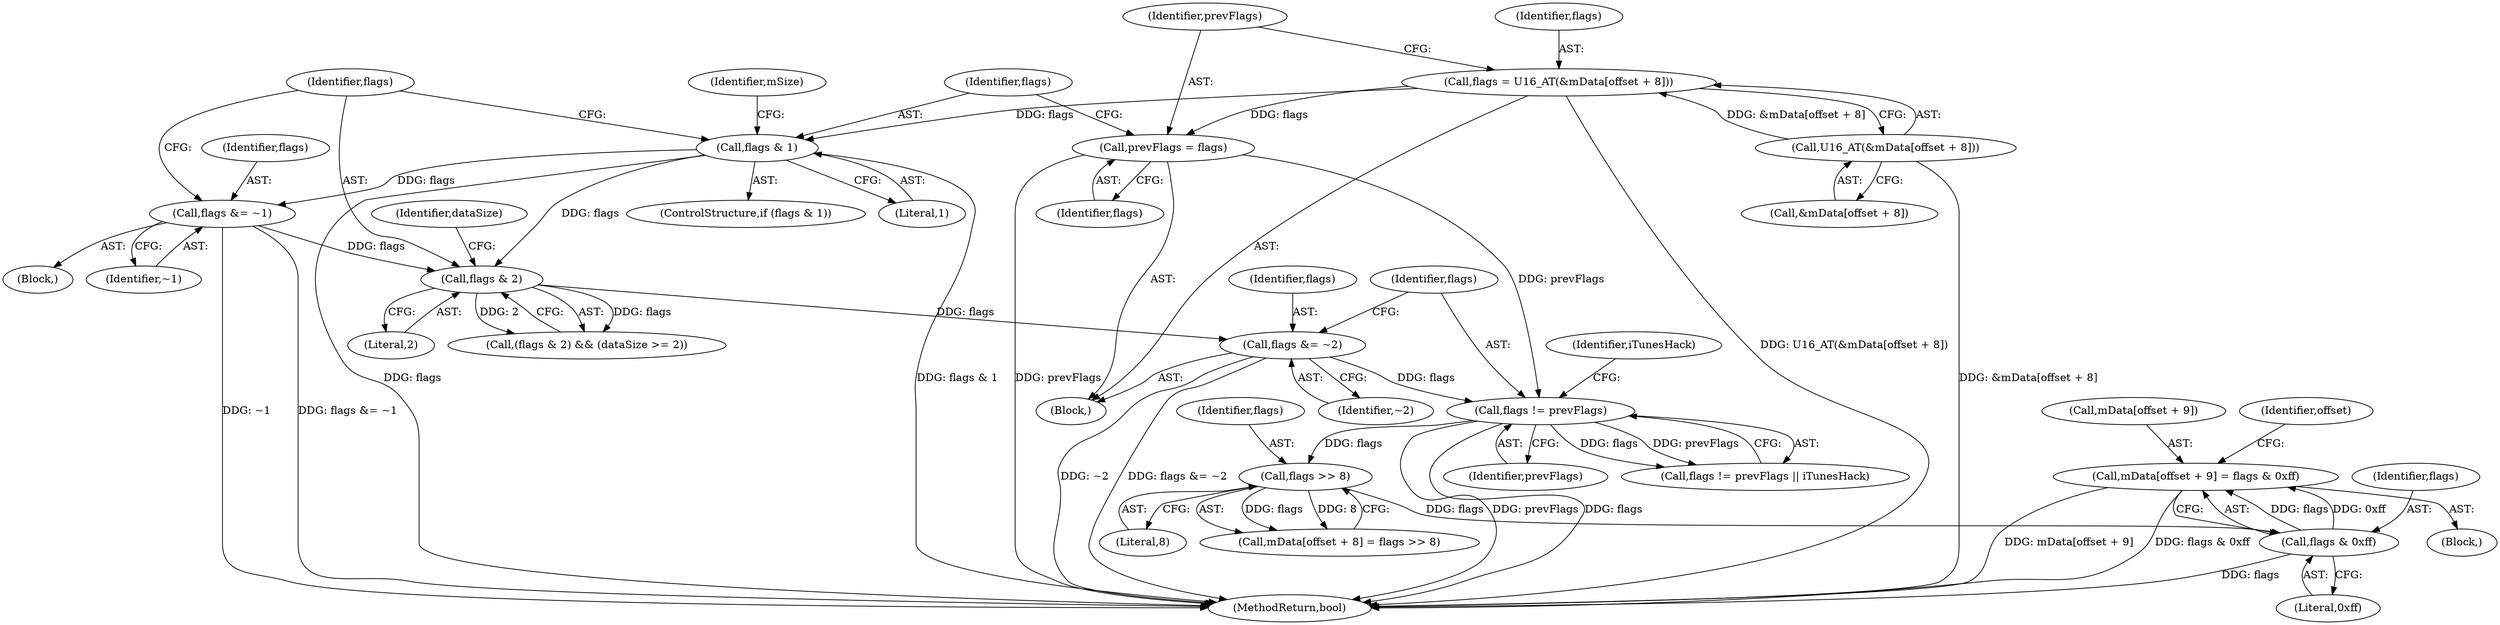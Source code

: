 digraph "0_Android_dd3ca4d6b81a9ae2ddf358b7b93d2f8c010921f5@array" {
"1000364" [label="(Call,mData[offset + 9] = flags & 0xff)"];
"1000370" [label="(Call,flags & 0xff)"];
"1000361" [label="(Call,flags >> 8)"];
"1000342" [label="(Call,flags != prevFlags)"];
"1000337" [label="(Call,flags &= ~2)"];
"1000240" [label="(Call,flags & 2)"];
"1000235" [label="(Call,flags &= ~1)"];
"1000190" [label="(Call,flags & 1)"];
"1000176" [label="(Call,flags = U16_AT(&mData[offset + 8]))"];
"1000178" [label="(Call,U16_AT(&mData[offset + 8]))"];
"1000186" [label="(Call,prevFlags = flags)"];
"1000197" [label="(Identifier,mSize)"];
"1000242" [label="(Literal,2)"];
"1000236" [label="(Identifier,flags)"];
"1000188" [label="(Identifier,flags)"];
"1000370" [label="(Call,flags & 0xff)"];
"1000355" [label="(Call,mData[offset + 8] = flags >> 8)"];
"1000374" [label="(Identifier,offset)"];
"1000345" [label="(Identifier,iTunesHack)"];
"1000362" [label="(Identifier,flags)"];
"1000186" [label="(Call,prevFlags = flags)"];
"1000191" [label="(Identifier,flags)"];
"1000177" [label="(Identifier,flags)"];
"1000371" [label="(Identifier,flags)"];
"1000372" [label="(Literal,0xff)"];
"1000239" [label="(Call,(flags & 2) && (dataSize >= 2))"];
"1000189" [label="(ControlStructure,if (flags & 1))"];
"1000190" [label="(Call,flags & 1)"];
"1000337" [label="(Call,flags &= ~2)"];
"1000346" [label="(Block,)"];
"1000124" [label="(Block,)"];
"1000237" [label="(Identifier,~1)"];
"1000178" [label="(Call,U16_AT(&mData[offset + 8]))"];
"1000341" [label="(Call,flags != prevFlags || iTunesHack)"];
"1000240" [label="(Call,flags & 2)"];
"1000344" [label="(Identifier,prevFlags)"];
"1000187" [label="(Identifier,prevFlags)"];
"1000235" [label="(Call,flags &= ~1)"];
"1000241" [label="(Identifier,flags)"];
"1000244" [label="(Identifier,dataSize)"];
"1000338" [label="(Identifier,flags)"];
"1000365" [label="(Call,mData[offset + 9])"];
"1000179" [label="(Call,&mData[offset + 8])"];
"1000176" [label="(Call,flags = U16_AT(&mData[offset + 8]))"];
"1000343" [label="(Identifier,flags)"];
"1000192" [label="(Literal,1)"];
"1000361" [label="(Call,flags >> 8)"];
"1000339" [label="(Identifier,~2)"];
"1000363" [label="(Literal,8)"];
"1000389" [label="(MethodReturn,bool)"];
"1000193" [label="(Block,)"];
"1000342" [label="(Call,flags != prevFlags)"];
"1000364" [label="(Call,mData[offset + 9] = flags & 0xff)"];
"1000364" -> "1000346"  [label="AST: "];
"1000364" -> "1000370"  [label="CFG: "];
"1000365" -> "1000364"  [label="AST: "];
"1000370" -> "1000364"  [label="AST: "];
"1000374" -> "1000364"  [label="CFG: "];
"1000364" -> "1000389"  [label="DDG: mData[offset + 9]"];
"1000364" -> "1000389"  [label="DDG: flags & 0xff"];
"1000370" -> "1000364"  [label="DDG: flags"];
"1000370" -> "1000364"  [label="DDG: 0xff"];
"1000370" -> "1000372"  [label="CFG: "];
"1000371" -> "1000370"  [label="AST: "];
"1000372" -> "1000370"  [label="AST: "];
"1000370" -> "1000389"  [label="DDG: flags"];
"1000361" -> "1000370"  [label="DDG: flags"];
"1000361" -> "1000355"  [label="AST: "];
"1000361" -> "1000363"  [label="CFG: "];
"1000362" -> "1000361"  [label="AST: "];
"1000363" -> "1000361"  [label="AST: "];
"1000355" -> "1000361"  [label="CFG: "];
"1000361" -> "1000355"  [label="DDG: flags"];
"1000361" -> "1000355"  [label="DDG: 8"];
"1000342" -> "1000361"  [label="DDG: flags"];
"1000342" -> "1000341"  [label="AST: "];
"1000342" -> "1000344"  [label="CFG: "];
"1000343" -> "1000342"  [label="AST: "];
"1000344" -> "1000342"  [label="AST: "];
"1000345" -> "1000342"  [label="CFG: "];
"1000341" -> "1000342"  [label="CFG: "];
"1000342" -> "1000389"  [label="DDG: prevFlags"];
"1000342" -> "1000389"  [label="DDG: flags"];
"1000342" -> "1000341"  [label="DDG: flags"];
"1000342" -> "1000341"  [label="DDG: prevFlags"];
"1000337" -> "1000342"  [label="DDG: flags"];
"1000186" -> "1000342"  [label="DDG: prevFlags"];
"1000337" -> "1000124"  [label="AST: "];
"1000337" -> "1000339"  [label="CFG: "];
"1000338" -> "1000337"  [label="AST: "];
"1000339" -> "1000337"  [label="AST: "];
"1000343" -> "1000337"  [label="CFG: "];
"1000337" -> "1000389"  [label="DDG: ~2"];
"1000337" -> "1000389"  [label="DDG: flags &= ~2"];
"1000240" -> "1000337"  [label="DDG: flags"];
"1000240" -> "1000239"  [label="AST: "];
"1000240" -> "1000242"  [label="CFG: "];
"1000241" -> "1000240"  [label="AST: "];
"1000242" -> "1000240"  [label="AST: "];
"1000244" -> "1000240"  [label="CFG: "];
"1000239" -> "1000240"  [label="CFG: "];
"1000240" -> "1000239"  [label="DDG: flags"];
"1000240" -> "1000239"  [label="DDG: 2"];
"1000235" -> "1000240"  [label="DDG: flags"];
"1000190" -> "1000240"  [label="DDG: flags"];
"1000235" -> "1000193"  [label="AST: "];
"1000235" -> "1000237"  [label="CFG: "];
"1000236" -> "1000235"  [label="AST: "];
"1000237" -> "1000235"  [label="AST: "];
"1000241" -> "1000235"  [label="CFG: "];
"1000235" -> "1000389"  [label="DDG: ~1"];
"1000235" -> "1000389"  [label="DDG: flags &= ~1"];
"1000190" -> "1000235"  [label="DDG: flags"];
"1000190" -> "1000189"  [label="AST: "];
"1000190" -> "1000192"  [label="CFG: "];
"1000191" -> "1000190"  [label="AST: "];
"1000192" -> "1000190"  [label="AST: "];
"1000197" -> "1000190"  [label="CFG: "];
"1000241" -> "1000190"  [label="CFG: "];
"1000190" -> "1000389"  [label="DDG: flags & 1"];
"1000190" -> "1000389"  [label="DDG: flags"];
"1000176" -> "1000190"  [label="DDG: flags"];
"1000176" -> "1000124"  [label="AST: "];
"1000176" -> "1000178"  [label="CFG: "];
"1000177" -> "1000176"  [label="AST: "];
"1000178" -> "1000176"  [label="AST: "];
"1000187" -> "1000176"  [label="CFG: "];
"1000176" -> "1000389"  [label="DDG: U16_AT(&mData[offset + 8])"];
"1000178" -> "1000176"  [label="DDG: &mData[offset + 8]"];
"1000176" -> "1000186"  [label="DDG: flags"];
"1000178" -> "1000179"  [label="CFG: "];
"1000179" -> "1000178"  [label="AST: "];
"1000178" -> "1000389"  [label="DDG: &mData[offset + 8]"];
"1000186" -> "1000124"  [label="AST: "];
"1000186" -> "1000188"  [label="CFG: "];
"1000187" -> "1000186"  [label="AST: "];
"1000188" -> "1000186"  [label="AST: "];
"1000191" -> "1000186"  [label="CFG: "];
"1000186" -> "1000389"  [label="DDG: prevFlags"];
}
